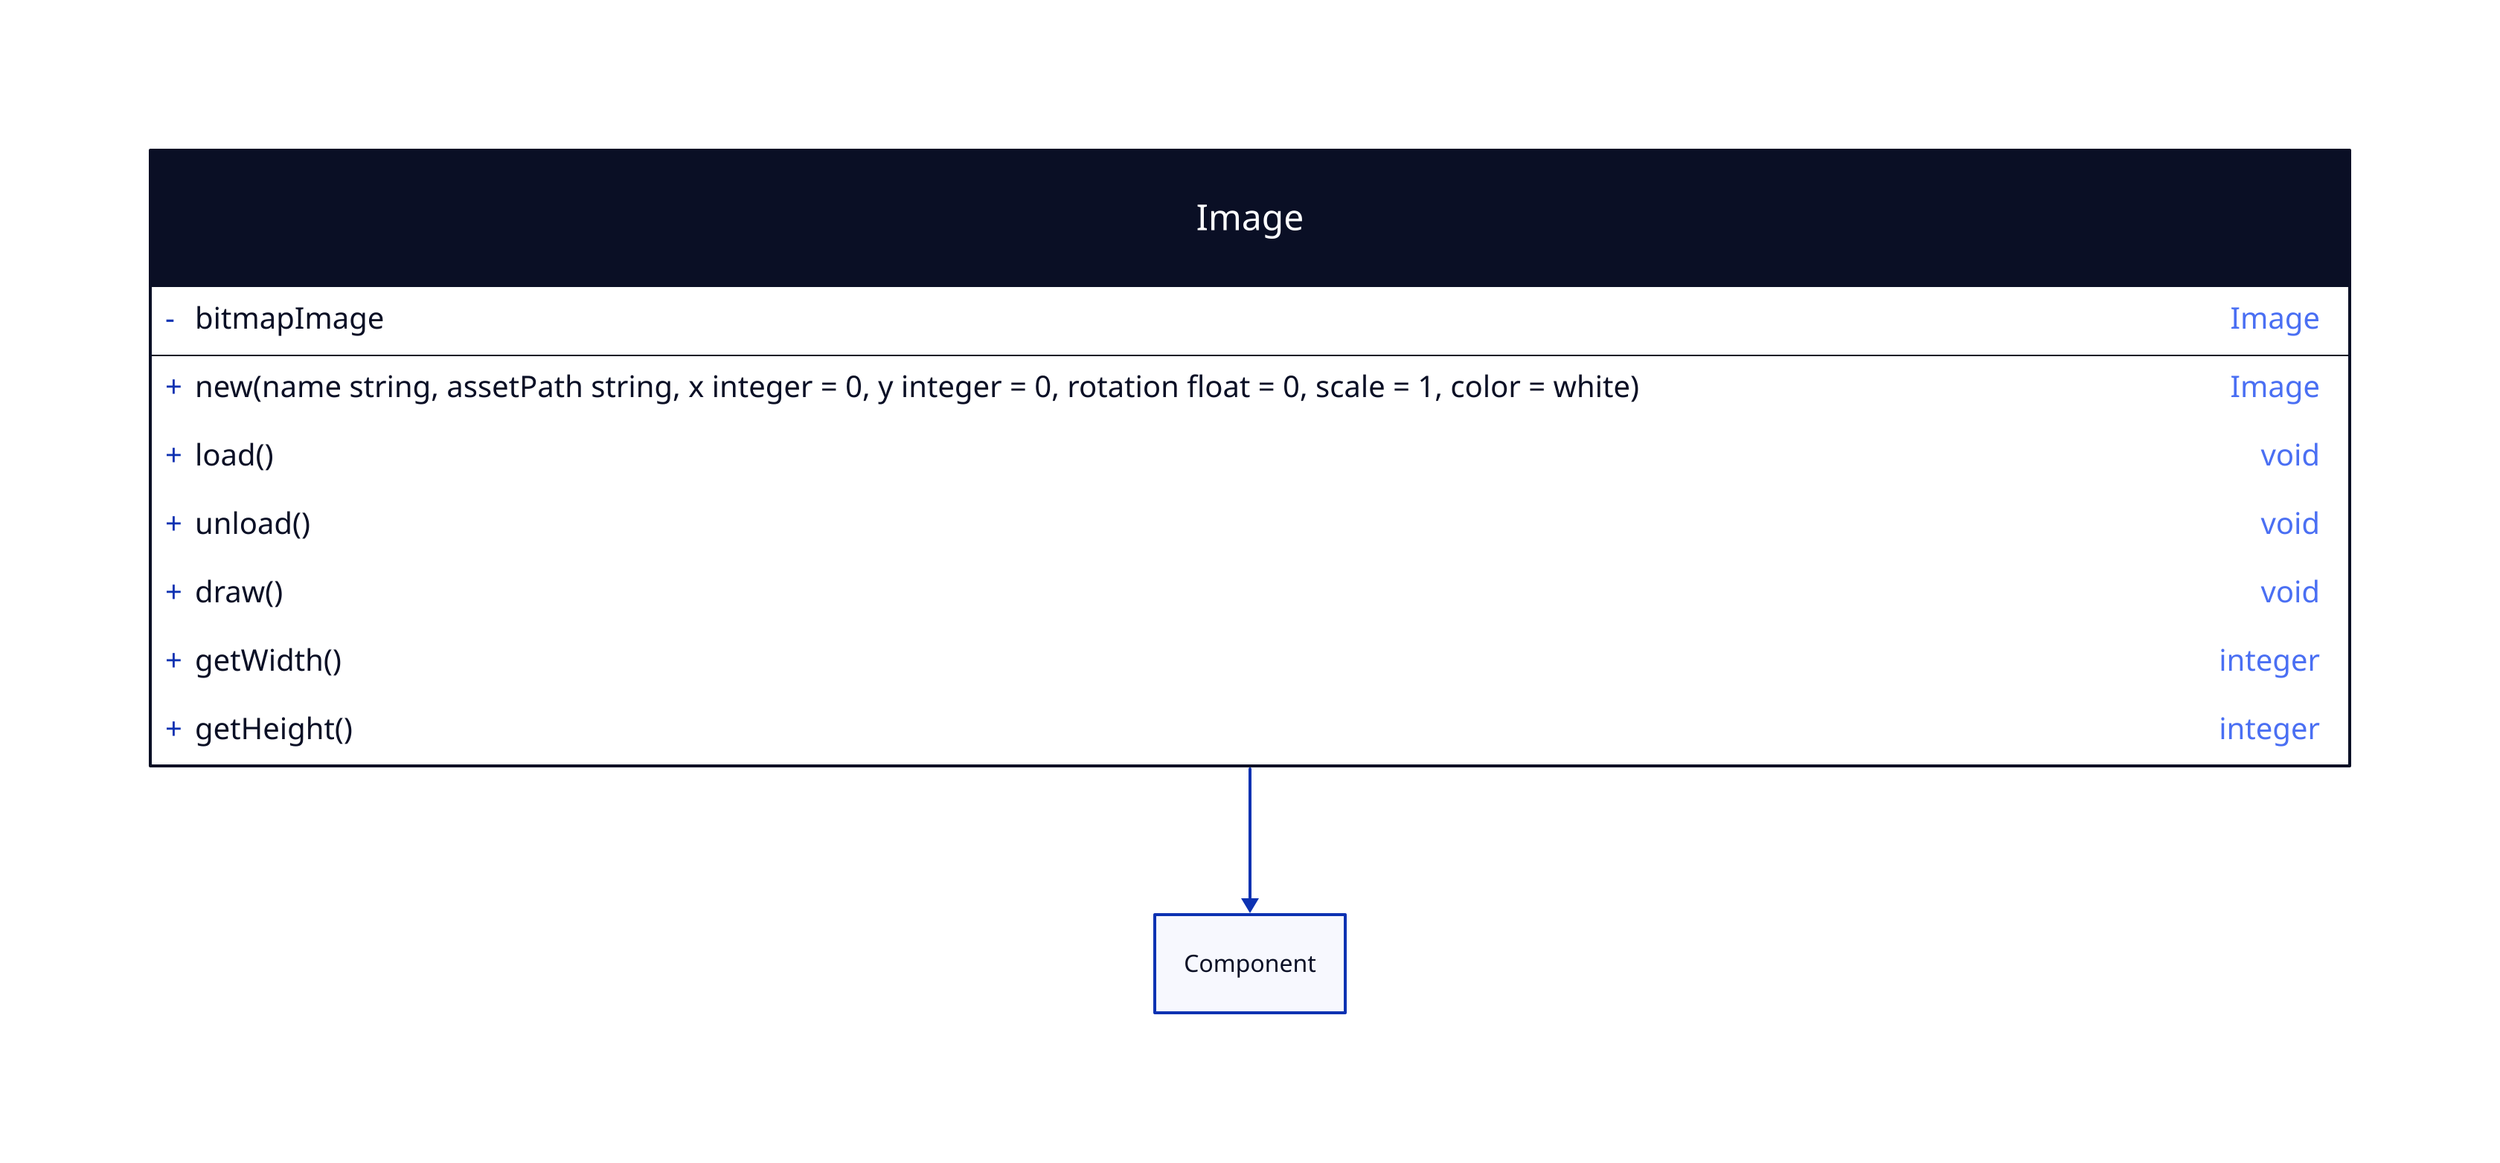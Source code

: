 Image: {
  shape: class

  +new(name string, assetPath string, x integer = 0, y integer = 0, rotation float = 0, scale = 1, color = white): Image

  -bitmapImage: Image

  +load(): void
  +unload(): void
  +draw(): void
  +getWidth(): integer
  +getHeight(): integer
}

Image -> Component
